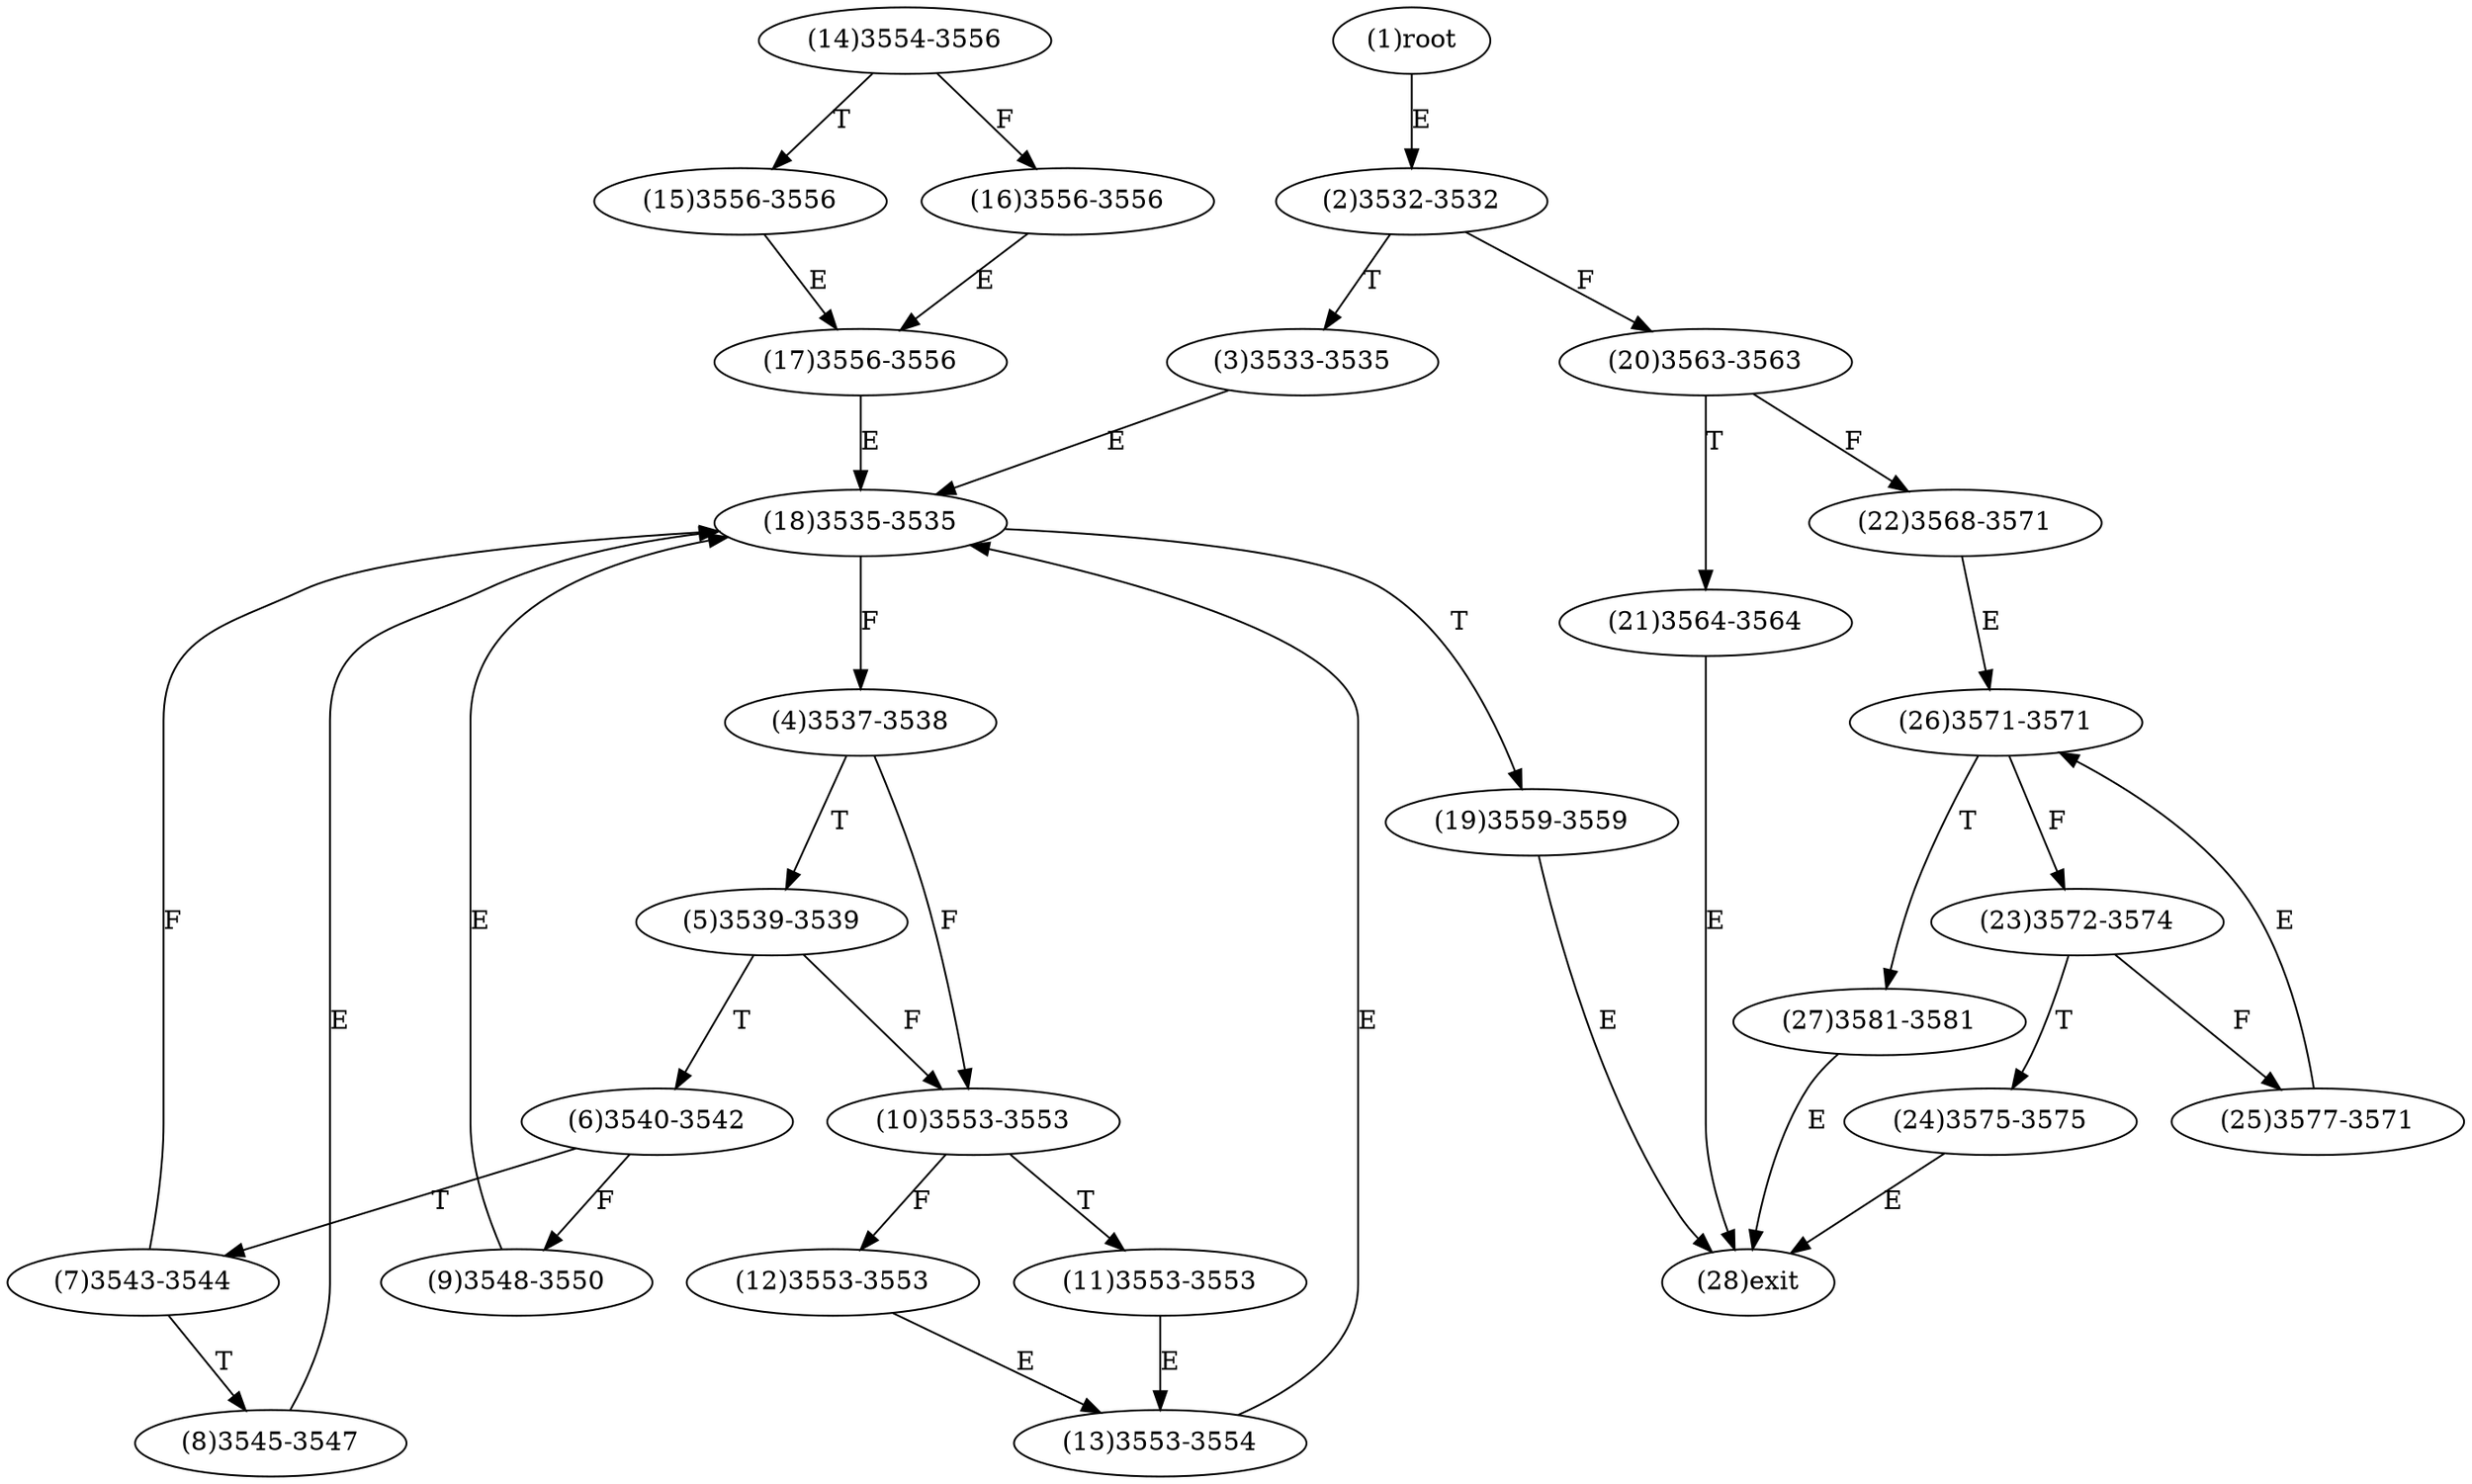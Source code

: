digraph "" { 
1[ label="(1)root"];
2[ label="(2)3532-3532"];
3[ label="(3)3533-3535"];
4[ label="(4)3537-3538"];
5[ label="(5)3539-3539"];
6[ label="(6)3540-3542"];
7[ label="(7)3543-3544"];
8[ label="(8)3545-3547"];
9[ label="(9)3548-3550"];
10[ label="(10)3553-3553"];
11[ label="(11)3553-3553"];
12[ label="(12)3553-3553"];
13[ label="(13)3553-3554"];
14[ label="(14)3554-3556"];
15[ label="(15)3556-3556"];
17[ label="(17)3556-3556"];
16[ label="(16)3556-3556"];
19[ label="(19)3559-3559"];
18[ label="(18)3535-3535"];
21[ label="(21)3564-3564"];
20[ label="(20)3563-3563"];
23[ label="(23)3572-3574"];
22[ label="(22)3568-3571"];
25[ label="(25)3577-3571"];
24[ label="(24)3575-3575"];
27[ label="(27)3581-3581"];
26[ label="(26)3571-3571"];
28[ label="(28)exit"];
1->2[ label="E"];
2->20[ label="F"];
2->3[ label="T"];
3->18[ label="E"];
4->10[ label="F"];
4->5[ label="T"];
5->10[ label="F"];
5->6[ label="T"];
6->9[ label="F"];
6->7[ label="T"];
7->18[ label="F"];
7->8[ label="T"];
8->18[ label="E"];
9->18[ label="E"];
10->12[ label="F"];
10->11[ label="T"];
11->13[ label="E"];
12->13[ label="E"];
13->18[ label="E"];
14->16[ label="F"];
14->15[ label="T"];
15->17[ label="E"];
16->17[ label="E"];
17->18[ label="E"];
18->4[ label="F"];
18->19[ label="T"];
19->28[ label="E"];
20->22[ label="F"];
20->21[ label="T"];
21->28[ label="E"];
22->26[ label="E"];
23->25[ label="F"];
23->24[ label="T"];
24->28[ label="E"];
25->26[ label="E"];
26->23[ label="F"];
26->27[ label="T"];
27->28[ label="E"];
}